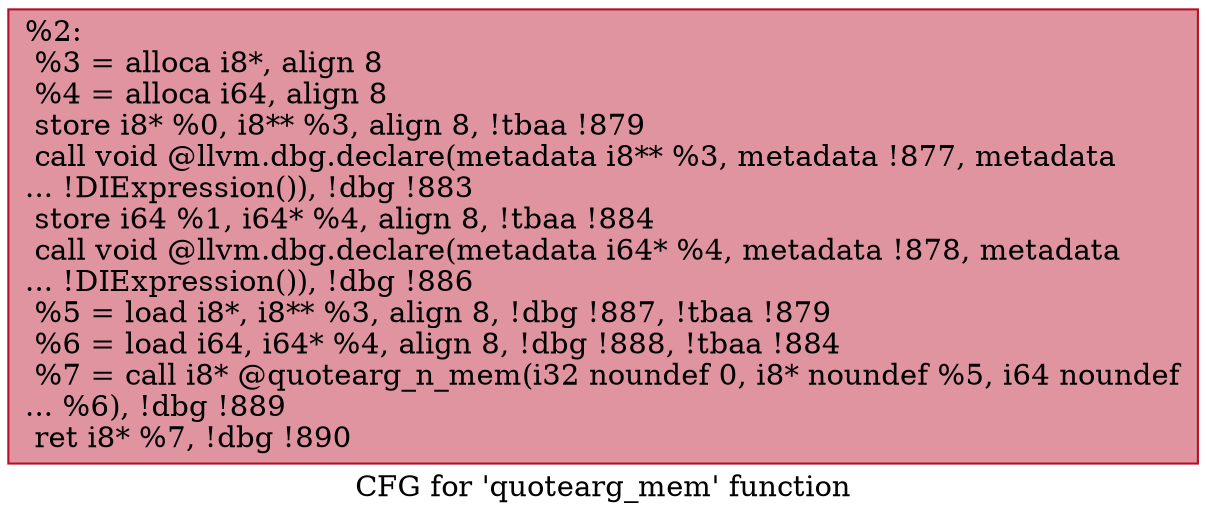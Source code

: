 digraph "CFG for 'quotearg_mem' function" {
	label="CFG for 'quotearg_mem' function";

	Node0x14588d0 [shape=record,color="#b70d28ff", style=filled, fillcolor="#b70d2870",label="{%2:\l  %3 = alloca i8*, align 8\l  %4 = alloca i64, align 8\l  store i8* %0, i8** %3, align 8, !tbaa !879\l  call void @llvm.dbg.declare(metadata i8** %3, metadata !877, metadata\l... !DIExpression()), !dbg !883\l  store i64 %1, i64* %4, align 8, !tbaa !884\l  call void @llvm.dbg.declare(metadata i64* %4, metadata !878, metadata\l... !DIExpression()), !dbg !886\l  %5 = load i8*, i8** %3, align 8, !dbg !887, !tbaa !879\l  %6 = load i64, i64* %4, align 8, !dbg !888, !tbaa !884\l  %7 = call i8* @quotearg_n_mem(i32 noundef 0, i8* noundef %5, i64 noundef\l... %6), !dbg !889\l  ret i8* %7, !dbg !890\l}"];
}
